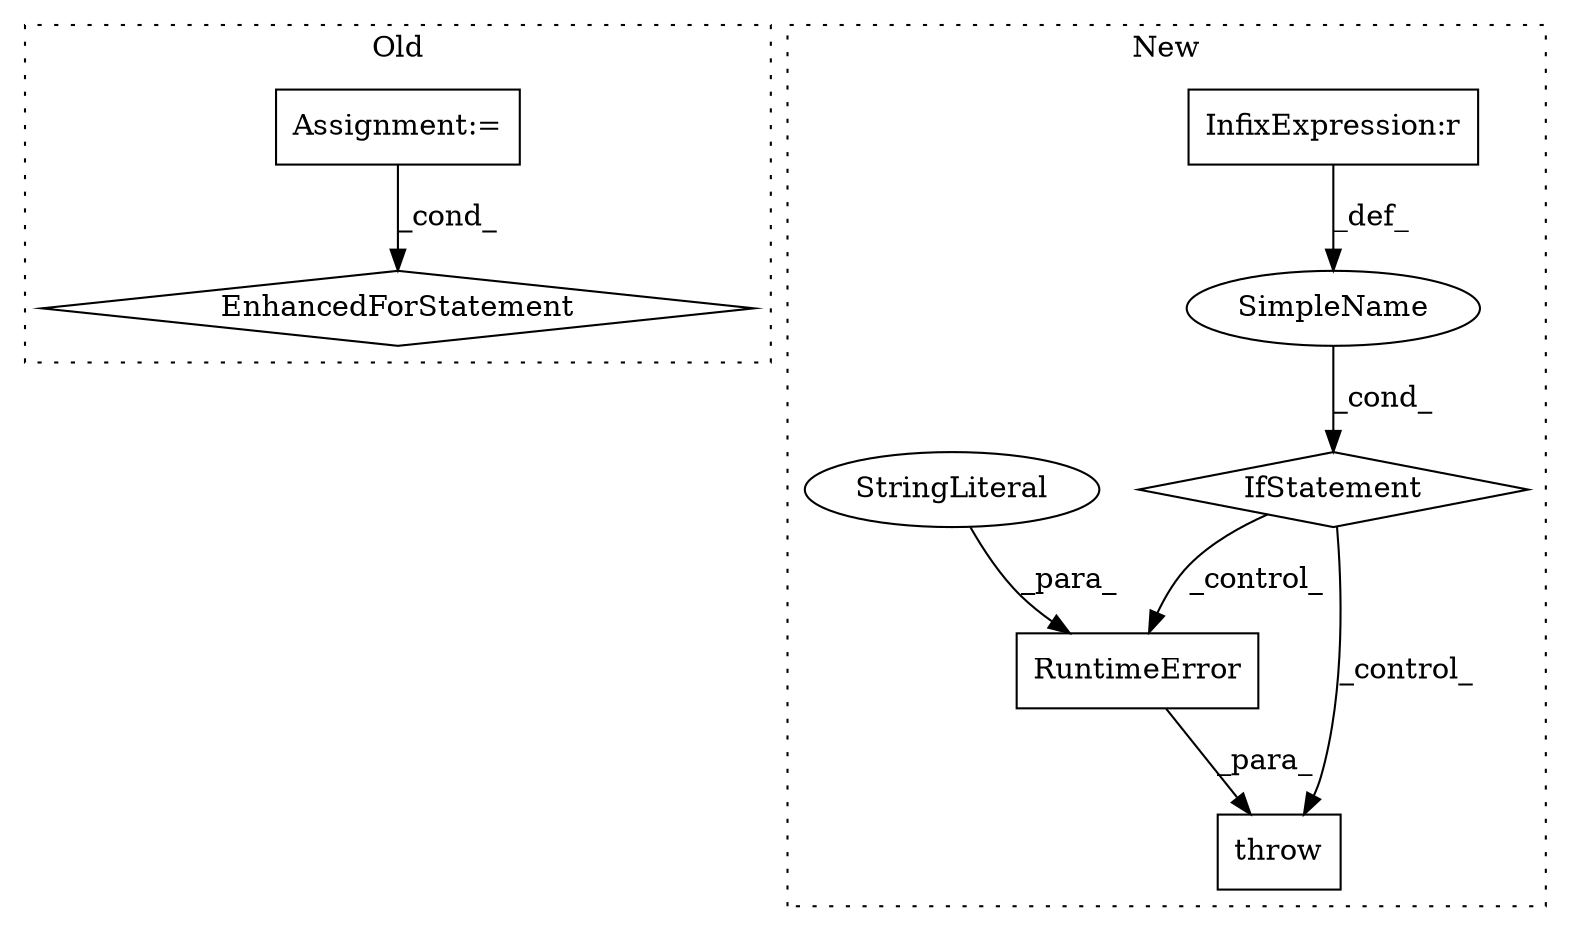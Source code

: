 digraph G {
subgraph cluster0 {
1 [label="EnhancedForStatement" a="70" s="15198,15279" l="57,2" shape="diamond"];
6 [label="Assignment:=" a="7" s="15198,15279" l="57,2" shape="box"];
label = "Old";
style="dotted";
}
subgraph cluster1 {
2 [label="RuntimeError" a="32" s="15826,15879" l="13,1" shape="box"];
3 [label="throw" a="53" s="15820" l="6" shape="box"];
4 [label="IfStatement" a="25" s="15784,15808" l="4,2" shape="diamond"];
5 [label="SimpleName" a="42" s="" l="" shape="ellipse"];
7 [label="InfixExpression:r" a="27" s="15803" l="4" shape="box"];
8 [label="StringLiteral" a="45" s="15839" l="40" shape="ellipse"];
label = "New";
style="dotted";
}
2 -> 3 [label="_para_"];
4 -> 2 [label="_control_"];
4 -> 3 [label="_control_"];
5 -> 4 [label="_cond_"];
6 -> 1 [label="_cond_"];
7 -> 5 [label="_def_"];
8 -> 2 [label="_para_"];
}